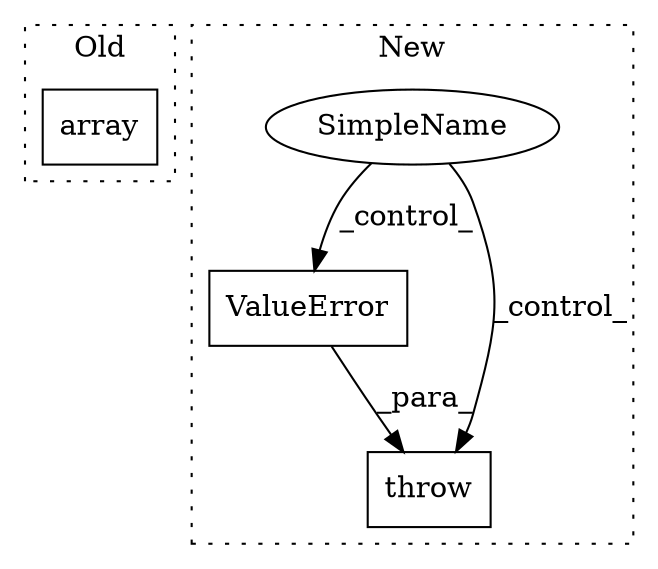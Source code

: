 digraph G {
subgraph cluster0 {
1 [label="array" a="32" s="621,628" l="6,1" shape="box"];
label = "Old";
style="dotted";
}
subgraph cluster1 {
2 [label="ValueError" a="32" s="647,686" l="11,1" shape="box"];
3 [label="throw" a="53" s="641" l="6" shape="box"];
4 [label="SimpleName" a="42" s="" l="" shape="ellipse"];
label = "New";
style="dotted";
}
2 -> 3 [label="_para_"];
4 -> 2 [label="_control_"];
4 -> 3 [label="_control_"];
}